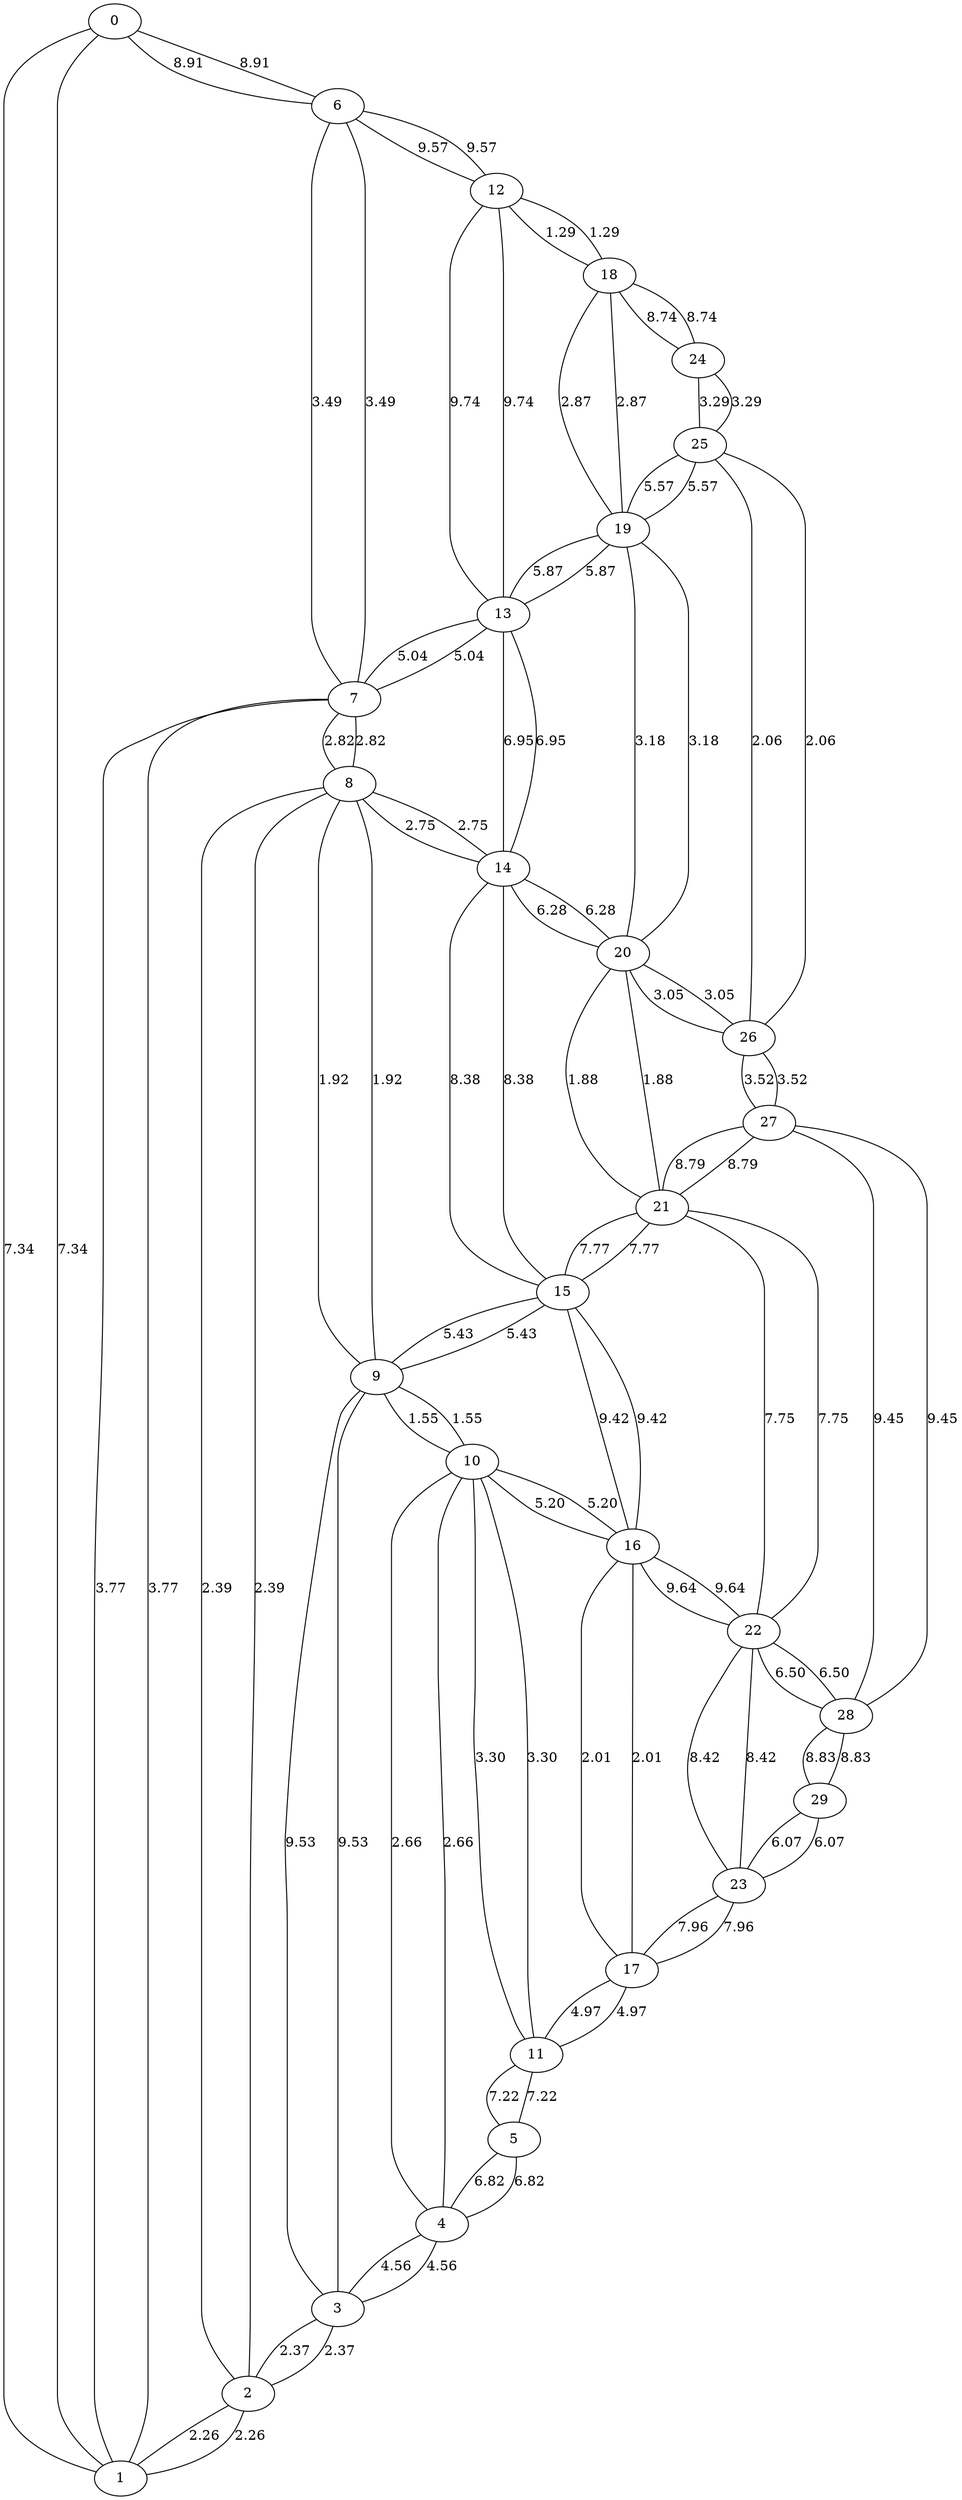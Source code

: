 graph sample {
0 -- 6 [label=8.91];
6 -- 0 [label=8.91];
0 -- 1 [label=7.34];
1 -- 0 [label=7.34];
1 -- 7 [label=3.77];
7 -- 1 [label=3.77];
1 -- 2 [label=2.26];
2 -- 1 [label=2.26];
2 -- 8 [label=2.39];
8 -- 2 [label=2.39];
2 -- 3 [label=2.37];
3 -- 2 [label=2.37];
3 -- 9 [label=9.53];
9 -- 3 [label=9.53];
3 -- 4 [label=4.56];
4 -- 3 [label=4.56];
4 -- 10 [label=2.66];
10 -- 4 [label=2.66];
4 -- 5 [label=6.82];
5 -- 4 [label=6.82];
5 -- 11 [label=7.22];
11 -- 5 [label=7.22];
6 -- 12 [label=9.57];
12 -- 6 [label=9.57];
6 -- 7 [label=3.49];
7 -- 6 [label=3.49];
7 -- 13 [label=5.04];
13 -- 7 [label=5.04];
7 -- 8 [label=2.82];
8 -- 7 [label=2.82];
8 -- 14 [label=2.75];
14 -- 8 [label=2.75];
8 -- 9 [label=1.92];
9 -- 8 [label=1.92];
9 -- 15 [label=5.43];
15 -- 9 [label=5.43];
9 -- 10 [label=1.55];
10 -- 9 [label=1.55];
10 -- 16 [label=5.20];
16 -- 10 [label=5.20];
10 -- 11 [label=3.30];
11 -- 10 [label=3.30];
11 -- 17 [label=4.97];
17 -- 11 [label=4.97];
12 -- 18 [label=1.29];
18 -- 12 [label=1.29];
12 -- 13 [label=9.74];
13 -- 12 [label=9.74];
13 -- 19 [label=5.87];
19 -- 13 [label=5.87];
13 -- 14 [label=6.95];
14 -- 13 [label=6.95];
14 -- 20 [label=6.28];
20 -- 14 [label=6.28];
14 -- 15 [label=8.38];
15 -- 14 [label=8.38];
15 -- 21 [label=7.77];
21 -- 15 [label=7.77];
15 -- 16 [label=9.42];
16 -- 15 [label=9.42];
16 -- 22 [label=9.64];
22 -- 16 [label=9.64];
16 -- 17 [label=2.01];
17 -- 16 [label=2.01];
17 -- 23 [label=7.96];
23 -- 17 [label=7.96];
18 -- 24 [label=8.74];
24 -- 18 [label=8.74];
18 -- 19 [label=2.87];
19 -- 18 [label=2.87];
19 -- 25 [label=5.57];
25 -- 19 [label=5.57];
19 -- 20 [label=3.18];
20 -- 19 [label=3.18];
20 -- 26 [label=3.05];
26 -- 20 [label=3.05];
20 -- 21 [label=1.88];
21 -- 20 [label=1.88];
21 -- 27 [label=8.79];
27 -- 21 [label=8.79];
21 -- 22 [label=7.75];
22 -- 21 [label=7.75];
22 -- 28 [label=6.50];
28 -- 22 [label=6.50];
22 -- 23 [label=8.42];
23 -- 22 [label=8.42];
23 -- 29 [label=6.07];
29 -- 23 [label=6.07];
24 -- 25 [label=3.29];
25 -- 24 [label=3.29];
25 -- 26 [label=2.06];
26 -- 25 [label=2.06];
26 -- 27 [label=3.52];
27 -- 26 [label=3.52];
27 -- 28 [label=9.45];
28 -- 27 [label=9.45];
28 -- 29 [label=8.83];
29 -- 28 [label=8.83];
}